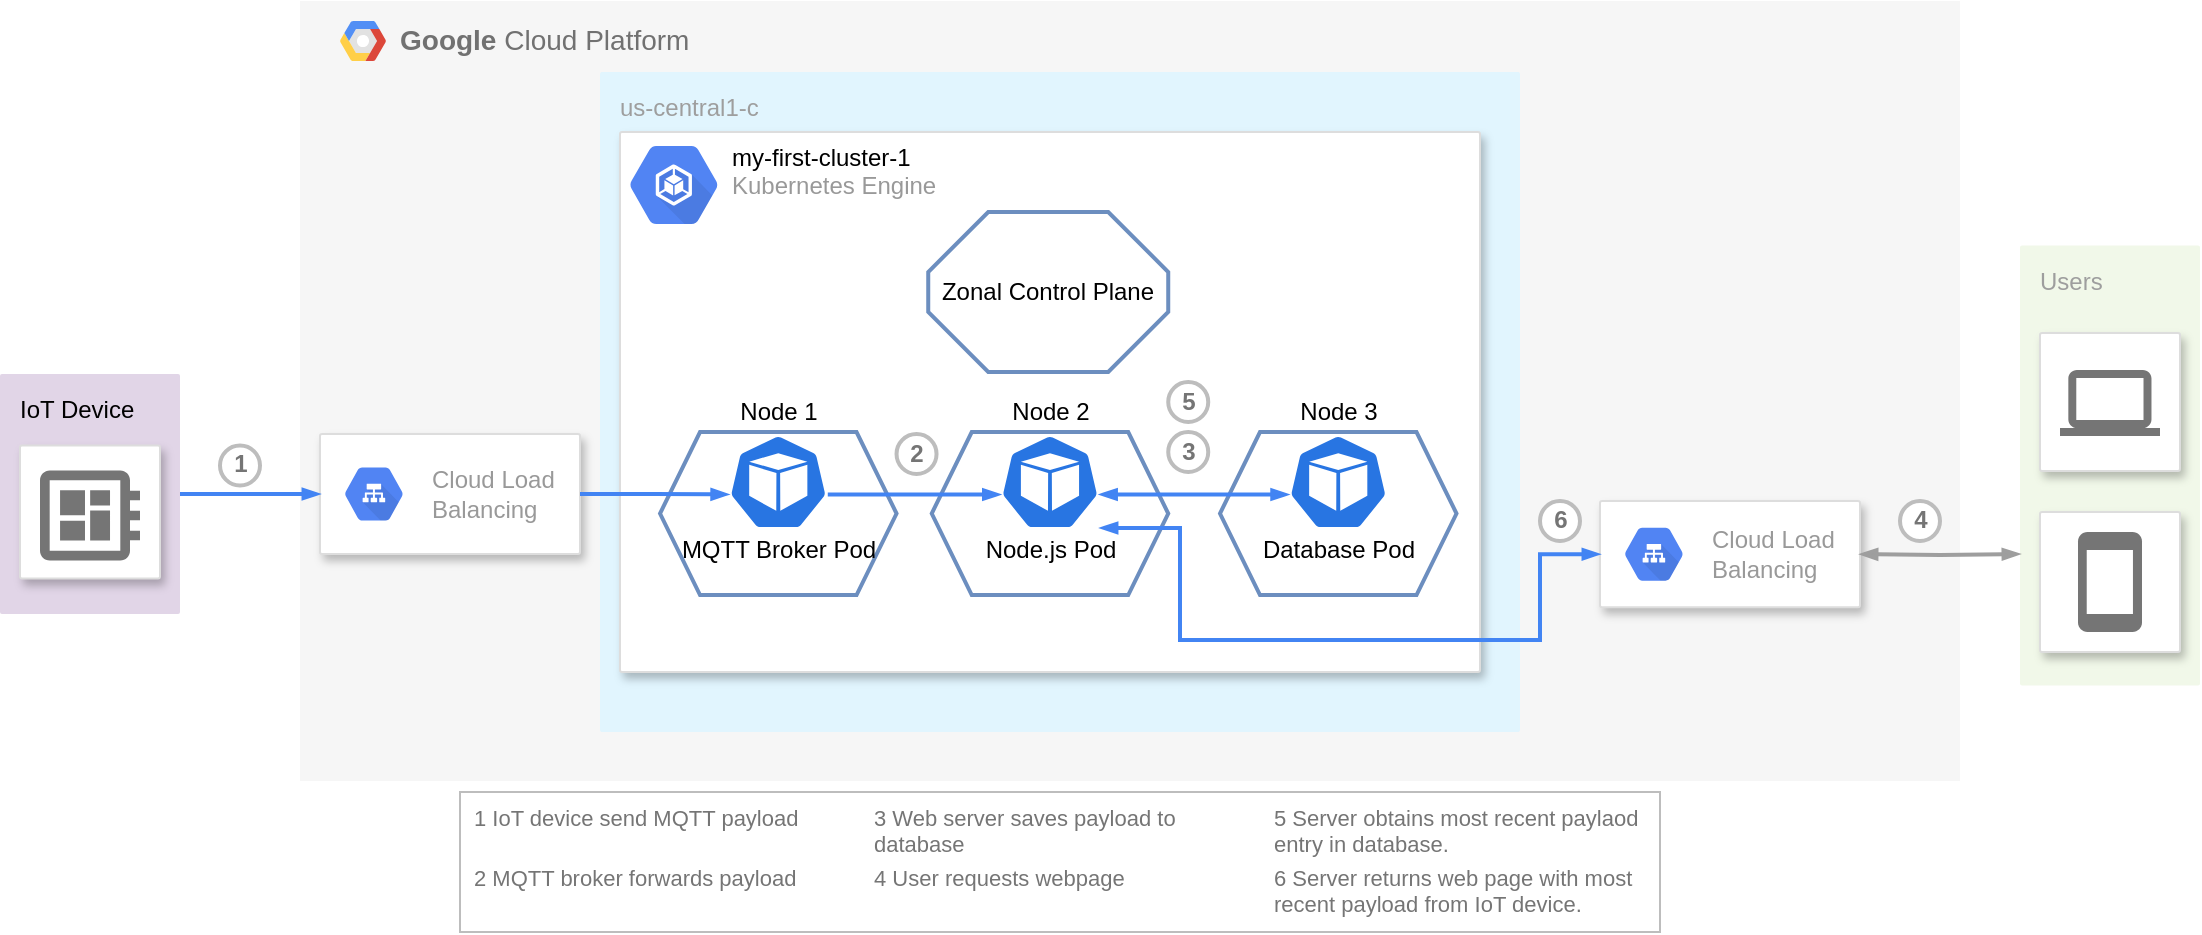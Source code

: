 <mxfile version="15.8.4" type="device"><diagram id="f106602c-feb2-e66a-4537-3a34d633f6aa" name="Page-1"><mxGraphModel dx="1489" dy="927" grid="1" gridSize="10" guides="1" tooltips="1" connect="1" arrows="1" fold="1" page="1" pageScale="1" pageWidth="1169" pageHeight="827" background="none" math="0" shadow="0"><root><mxCell id="0"/><mxCell id="1" parent="0"/><mxCell id="14" value="&lt;b&gt;Google &lt;/b&gt;Cloud Platform" style="fillColor=#F6F6F6;strokeColor=none;shadow=0;gradientColor=none;fontSize=14;align=left;spacing=10;fontColor=#717171;9E9E9E;verticalAlign=top;spacingTop=-4;fontStyle=0;spacingLeft=40;html=1;" parent="1" vertex="1"><mxGeometry x="170" y="94.5" width="830" height="390" as="geometry"/></mxCell><mxCell id="15" value="" style="shape=mxgraph.gcp2.google_cloud_platform;fillColor=#F6F6F6;strokeColor=none;shadow=0;gradientColor=none;" parent="14" vertex="1"><mxGeometry width="23" height="20" relative="1" as="geometry"><mxPoint x="20" y="10" as="offset"/></mxGeometry></mxCell><mxCell id="747" value="" style="strokeColor=#dddddd;fillColor=#ffffff;shadow=1;strokeWidth=1;rounded=1;absoluteArcSize=1;arcSize=2;fontSize=10;fontColor=#9E9E9E;align=center;html=1;" parent="14" vertex="1"><mxGeometry x="650" y="250.005" width="130" height="53.182" as="geometry"/></mxCell><mxCell id="748" value="Cloud Load&#10;Balancing" style="dashed=0;connectable=0;html=1;fillColor=#5184F3;strokeColor=none;shape=mxgraph.gcp2.hexIcon;prIcon=cloud_load_balancing;part=1;labelPosition=right;verticalLabelPosition=middle;align=left;verticalAlign=middle;spacingLeft=5;fontColor=#999999;fontSize=12;" parent="747" vertex="1"><mxGeometry y="0.5" width="44" height="39" relative="1" as="geometry"><mxPoint x="5" y="-19.5" as="offset"/></mxGeometry></mxCell><mxCell id="776" value="6" style="shape=ellipse;fillColor=#ffffff;strokeColor=#BDBDBD;strokeWidth=2;shadow=0;gradientColor=none;fontColor=#757575;align=center;html=1;fontStyle=1;spacingTop=-1;" parent="14" vertex="1"><mxGeometry x="620" y="250" width="20" height="20" as="geometry"/></mxCell><mxCell id="2oKmw-ygXE8wuTbTgnSJ-818" value="" style="strokeColor=#dddddd;fillColor=#ffffff;shadow=1;strokeWidth=1;rounded=1;absoluteArcSize=1;arcSize=2;fontSize=10;fontColor=#9E9E9E;align=center;html=1;" vertex="1" parent="14"><mxGeometry x="10" y="216.5" width="130" height="60" as="geometry"/></mxCell><mxCell id="2oKmw-ygXE8wuTbTgnSJ-819" value="Cloud Load&#10;Balancing" style="dashed=0;connectable=0;html=1;fillColor=#5184F3;strokeColor=none;shape=mxgraph.gcp2.hexIcon;prIcon=cloud_load_balancing;part=1;labelPosition=right;verticalLabelPosition=middle;align=left;verticalAlign=middle;spacingLeft=5;fontColor=#999999;fontSize=12;" vertex="1" parent="2oKmw-ygXE8wuTbTgnSJ-818"><mxGeometry y="0.5" width="44" height="39" relative="1" as="geometry"><mxPoint x="5" y="-19.5" as="offset"/></mxGeometry></mxCell><mxCell id="774" value="4" style="shape=ellipse;fillColor=#ffffff;strokeColor=#BDBDBD;strokeWidth=2;shadow=0;gradientColor=none;fontColor=#757575;align=center;html=1;fontStyle=1;spacingTop=-1;" parent="14" vertex="1"><mxGeometry x="800" y="250" width="20" height="20" as="geometry"/></mxCell><mxCell id="754" value="us-central1-c" style="rounded=1;absoluteArcSize=1;arcSize=2;html=1;strokeColor=none;gradientColor=none;shadow=0;dashed=0;strokeColor=none;fontSize=12;fontColor=#9E9E9E;align=left;verticalAlign=top;spacing=10;spacingTop=-4;fillColor=#E1F5FE;" parent="1" vertex="1"><mxGeometry x="320" y="130" width="460" height="330" as="geometry"/></mxCell><mxCell id="756" value="Users" style="rounded=1;absoluteArcSize=1;arcSize=2;html=1;strokeColor=none;gradientColor=none;shadow=0;dashed=0;strokeColor=none;fontSize=12;fontColor=#9E9E9E;align=left;verticalAlign=top;spacing=10;spacingTop=-4;fillColor=#F1F8E9;" parent="1" vertex="1"><mxGeometry x="1030" y="216.75" width="90" height="220" as="geometry"/></mxCell><mxCell id="757" style="edgeStyle=orthogonalEdgeStyle;rounded=0;html=1;labelBackgroundColor=none;startFill=1;startSize=4;endArrow=blockThin;endFill=1;endSize=4;jettySize=auto;orthogonalLoop=1;strokeColor=#4284F3;strokeWidth=2;fontSize=12;fontColor=#000000;align=center;dashed=0;entryX=0;entryY=0.5;entryDx=0;entryDy=0;startArrow=none;exitX=1;exitY=0.5;exitDx=0;exitDy=0;" parent="1" source="734" target="2oKmw-ygXE8wuTbTgnSJ-818" edge="1"><mxGeometry relative="1" as="geometry"><mxPoint x="150" y="354" as="sourcePoint"/><mxPoint x="330" y="230" as="targetPoint"/></mxGeometry></mxCell><mxCell id="734" value="IoT Device" style="rounded=1;absoluteArcSize=1;arcSize=2;html=1;strokeColor=#9673a6;shadow=0;dashed=0;strokeColor=none;fontSize=12;align=left;verticalAlign=top;spacing=10;spacingTop=-4;fillColor=#e1d5e7;" parent="1" vertex="1"><mxGeometry x="20" y="281" width="90" height="120" as="geometry"/></mxCell><mxCell id="767" style="edgeStyle=orthogonalEdgeStyle;rounded=0;html=1;labelBackgroundColor=none;startFill=1;startSize=4;endArrow=blockThin;endFill=1;endSize=4;jettySize=auto;orthogonalLoop=1;strokeColor=#9E9E9E;strokeWidth=2;fontSize=12;fontColor=#000000;align=center;dashed=0;startArrow=blockThin;" parent="1" target="747" edge="1"><mxGeometry relative="1" as="geometry"><mxPoint x="1030" y="371" as="sourcePoint"/></mxGeometry></mxCell><mxCell id="749" value="" style="strokeColor=#dddddd;fillColor=#ffffff;shadow=1;strokeWidth=1;rounded=1;absoluteArcSize=1;arcSize=2;labelPosition=center;verticalLabelPosition=middle;align=center;verticalAlign=bottom;spacingLeft=0;fontColor=#999999;fontSize=12;whiteSpace=wrap;spacingBottom=2;html=1;" parent="1" vertex="1"><mxGeometry x="1040" y="260.5" width="70" height="69" as="geometry"/></mxCell><mxCell id="750" value="" style="dashed=0;connectable=0;html=1;fillColor=#757575;strokeColor=none;shape=mxgraph.gcp2.laptop;part=1;" parent="749" vertex="1"><mxGeometry x="0.5" width="50" height="33" relative="1" as="geometry"><mxPoint x="-25" y="18.5" as="offset"/></mxGeometry></mxCell><mxCell id="779" value="" style="fillColor=#ffffff;strokeColor=#BDBDBD;strokeWidth=1;shadow=0;gradientColor=none;fontSize=10;fontColor=#9E9E9E;align=center;html=1;" parent="1" vertex="1"><mxGeometry x="250" y="490" width="600" height="70" as="geometry"/></mxCell><mxCell id="780" value="1 IoT device send MQTT payload" style="strokeColor=none;fillColor=none;fontColor=#757575;align=left;html=1;fontStyle=0;spacingLeft=5;fontSize=11;verticalAlign=top;whiteSpace=wrap;spacingRight=5;" parent="779" vertex="1"><mxGeometry width="200" height="30" relative="1" as="geometry"/></mxCell><mxCell id="781" value="2 MQTT broker forwards payload" style="strokeColor=none;fillColor=none;fontColor=#757575;align=left;html=1;fontStyle=0;spacingLeft=5;fontSize=11;verticalAlign=top;whiteSpace=wrap;spacingRight=5;" parent="779" vertex="1"><mxGeometry width="200" height="30" relative="1" as="geometry"><mxPoint y="30" as="offset"/></mxGeometry></mxCell><mxCell id="782" value="3 Web server saves payload to database" style="strokeColor=none;fillColor=none;fontColor=#757575;align=left;html=1;fontStyle=0;spacingLeft=5;fontSize=11;verticalAlign=top;whiteSpace=wrap;spacingRight=5;" parent="779" vertex="1"><mxGeometry width="200" height="30" relative="1" as="geometry"><mxPoint x="200" as="offset"/></mxGeometry></mxCell><mxCell id="783" value="4 User requests webpage" style="strokeColor=none;fillColor=none;fontColor=#757575;align=left;html=1;fontStyle=0;spacingLeft=5;fontSize=11;verticalAlign=top;whiteSpace=wrap;spacingRight=5;" parent="779" vertex="1"><mxGeometry width="200" height="30" relative="1" as="geometry"><mxPoint x="200" y="30" as="offset"/></mxGeometry></mxCell><mxCell id="784" value="5 Server obtains most recent paylaod entry in database." style="strokeColor=none;fillColor=none;fontColor=#757575;align=left;html=1;fontStyle=0;spacingLeft=5;fontSize=11;verticalAlign=top;whiteSpace=wrap;spacingRight=5;" parent="779" vertex="1"><mxGeometry width="200" height="30" relative="1" as="geometry"><mxPoint x="400" as="offset"/></mxGeometry></mxCell><mxCell id="785" value="6 Server returns web page with most recent payload from IoT device." style="strokeColor=none;fillColor=none;fontColor=#757575;align=left;html=1;fontStyle=0;spacingLeft=5;fontSize=11;verticalAlign=top;whiteSpace=wrap;spacingRight=5;" parent="779" vertex="1"><mxGeometry width="200" height="30" relative="1" as="geometry"><mxPoint x="400" y="30" as="offset"/></mxGeometry></mxCell><mxCell id="2oKmw-ygXE8wuTbTgnSJ-785" value="" style="strokeColor=#dddddd;shadow=1;strokeWidth=1;rounded=1;absoluteArcSize=1;arcSize=2;labelPosition=center;verticalLabelPosition=middle;align=center;verticalAlign=bottom;spacingLeft=0;fontColor=#999999;fontSize=12;whiteSpace=wrap;spacingBottom=2;" vertex="1" parent="1"><mxGeometry x="30" y="316.75" width="70" height="66.5" as="geometry"/></mxCell><mxCell id="2oKmw-ygXE8wuTbTgnSJ-786" value="" style="sketch=0;dashed=0;connectable=0;html=1;fillColor=#757575;strokeColor=none;shape=mxgraph.gcp2.circuit_board;part=1;" vertex="1" parent="2oKmw-ygXE8wuTbTgnSJ-785"><mxGeometry x="0.5" width="50" height="45" relative="1" as="geometry"><mxPoint x="-25" y="12.5" as="offset"/></mxGeometry></mxCell><mxCell id="2oKmw-ygXE8wuTbTgnSJ-790" value="" style="strokeColor=#dddddd;shadow=1;strokeWidth=1;rounded=1;absoluteArcSize=1;arcSize=2;align=right;fillColor=#FFFFFF;" vertex="1" parent="1"><mxGeometry x="330" y="160" width="430" height="270" as="geometry"/></mxCell><mxCell id="2oKmw-ygXE8wuTbTgnSJ-791" value="&lt;font color=&quot;#000000&quot;&gt;my-first-cluster-1&lt;/font&gt;&lt;br&gt;Kubernetes Engine" style="sketch=0;dashed=0;connectable=0;html=1;fillColor=#5184F3;strokeColor=none;shape=mxgraph.gcp2.container_engine;part=1;labelPosition=right;verticalLabelPosition=middle;align=left;verticalAlign=top;spacingLeft=5;fontColor=#999999;fontSize=12;spacingTop=-8;" vertex="1" parent="2oKmw-ygXE8wuTbTgnSJ-790"><mxGeometry width="44" height="39" relative="1" as="geometry"><mxPoint x="5" y="7" as="offset"/></mxGeometry></mxCell><mxCell id="2oKmw-ygXE8wuTbTgnSJ-806" value="Node 1" style="text;html=1;align=center;verticalAlign=middle;resizable=0;points=[];autosize=1;strokeColor=none;fillColor=none;" vertex="1" parent="2oKmw-ygXE8wuTbTgnSJ-790"><mxGeometry x="54.14" y="130" width="50" height="20" as="geometry"/></mxCell><mxCell id="2oKmw-ygXE8wuTbTgnSJ-807" value="Node 2" style="text;html=1;align=center;verticalAlign=middle;resizable=0;points=[];autosize=1;strokeColor=none;fillColor=none;" vertex="1" parent="2oKmw-ygXE8wuTbTgnSJ-790"><mxGeometry x="190" y="130" width="50" height="20" as="geometry"/></mxCell><mxCell id="2oKmw-ygXE8wuTbTgnSJ-814" value="" style="group" vertex="1" connectable="0" parent="2oKmw-ygXE8wuTbTgnSJ-790"><mxGeometry x="300" y="149.999" width="118.25" height="81.509" as="geometry"/></mxCell><mxCell id="2oKmw-ygXE8wuTbTgnSJ-802" value="" style="shape=hexagon;perimeter=hexagonPerimeter2;whiteSpace=wrap;html=1;fixedSize=1;align=center;strokeColor=#6c8ebf;fillColor=default;strokeWidth=2;" vertex="1" parent="2oKmw-ygXE8wuTbTgnSJ-814"><mxGeometry width="118.25" height="81.509" as="geometry"/></mxCell><mxCell id="2oKmw-ygXE8wuTbTgnSJ-805" value="" style="sketch=0;html=1;dashed=0;whitespace=wrap;fillColor=#2875E2;strokeColor=#ffffff;points=[[0.005,0.63,0],[0.1,0.2,0],[0.9,0.2,0],[0.5,0,0],[0.995,0.63,0],[0.72,0.99,0],[0.5,1,0],[0.28,0.99,0]];shape=mxgraph.kubernetes.icon;prIcon=pod;align=center;" vertex="1" parent="2oKmw-ygXE8wuTbTgnSJ-814"><mxGeometry x="34.12" y="1.001" width="50" height="48" as="geometry"/></mxCell><mxCell id="2oKmw-ygXE8wuTbTgnSJ-811" value="Database Pod" style="text;html=1;align=center;verticalAlign=middle;resizable=0;points=[];autosize=1;strokeColor=none;fillColor=none;" vertex="1" parent="2oKmw-ygXE8wuTbTgnSJ-814"><mxGeometry x="14.13" y="49.001" width="90" height="20" as="geometry"/></mxCell><mxCell id="2oKmw-ygXE8wuTbTgnSJ-808" value="Node 3" style="text;html=1;align=center;verticalAlign=middle;resizable=0;points=[];autosize=1;strokeColor=none;fillColor=none;" vertex="1" parent="2oKmw-ygXE8wuTbTgnSJ-814"><mxGeometry x="34.12" y="-19.999" width="50" height="20" as="geometry"/></mxCell><mxCell id="2oKmw-ygXE8wuTbTgnSJ-817" value="Zonal Control Plane" style="whiteSpace=wrap;html=1;shape=mxgraph.basic.octagon2;align=center;verticalAlign=middle;dx=15;strokeColor=#6C8EBF;strokeWidth=2;fillColor=default;" vertex="1" parent="2oKmw-ygXE8wuTbTgnSJ-790"><mxGeometry x="154.12" y="40" width="120" height="80" as="geometry"/></mxCell><mxCell id="2oKmw-ygXE8wuTbTgnSJ-813" value="" style="group" vertex="1" connectable="0" parent="2oKmw-ygXE8wuTbTgnSJ-790"><mxGeometry x="20.02" y="149.999" width="138.25" height="81.509" as="geometry"/></mxCell><mxCell id="2oKmw-ygXE8wuTbTgnSJ-801" value="" style="shape=hexagon;perimeter=hexagonPerimeter2;whiteSpace=wrap;html=1;fixedSize=1;align=center;strokeColor=#6c8ebf;fillColor=default;strokeWidth=2;" vertex="1" parent="2oKmw-ygXE8wuTbTgnSJ-813"><mxGeometry width="118.25" height="81.509" as="geometry"/></mxCell><mxCell id="2oKmw-ygXE8wuTbTgnSJ-804" value="" style="sketch=0;html=1;dashed=0;whitespace=wrap;fillColor=#2875E2;strokeColor=#ffffff;points=[[0.005,0.63,0],[0.1,0.2,0],[0.9,0.2,0],[0.5,0,0],[0.995,0.63,0],[0.72,0.99,0],[0.5,1,0],[0.28,0.99,0]];shape=mxgraph.kubernetes.icon;prIcon=pod;align=center;" vertex="1" parent="2oKmw-ygXE8wuTbTgnSJ-813"><mxGeometry x="34.12" y="1.001" width="50" height="48" as="geometry"/></mxCell><mxCell id="2oKmw-ygXE8wuTbTgnSJ-810" value="MQTT Broker Pod" style="text;html=1;align=center;verticalAlign=middle;resizable=0;points=[];autosize=1;strokeColor=none;fillColor=none;" vertex="1" parent="2oKmw-ygXE8wuTbTgnSJ-813"><mxGeometry x="4.12" y="49.001" width="110" height="20" as="geometry"/></mxCell><mxCell id="2oKmw-ygXE8wuTbTgnSJ-866" value="2" style="shape=ellipse;fillColor=#ffffff;strokeColor=#BDBDBD;strokeWidth=2;shadow=0;gradientColor=none;fontColor=#757575;align=center;html=1;fontStyle=1;spacingTop=-1;" vertex="1" parent="2oKmw-ygXE8wuTbTgnSJ-813"><mxGeometry x="118.25" y="1.001" width="20" height="20" as="geometry"/></mxCell><mxCell id="2oKmw-ygXE8wuTbTgnSJ-820" value="" style="group" vertex="1" connectable="0" parent="2oKmw-ygXE8wuTbTgnSJ-790"><mxGeometry x="155.87" y="149.999" width="118.25" height="81.509" as="geometry"/></mxCell><mxCell id="2oKmw-ygXE8wuTbTgnSJ-800" value="" style="shape=hexagon;perimeter=hexagonPerimeter2;whiteSpace=wrap;html=1;fixedSize=1;align=center;strokeColor=#6c8ebf;fillColor=default;strokeWidth=2;" vertex="1" parent="2oKmw-ygXE8wuTbTgnSJ-820"><mxGeometry width="118.25" height="81.509" as="geometry"/></mxCell><mxCell id="2oKmw-ygXE8wuTbTgnSJ-803" value="" style="sketch=0;html=1;dashed=0;whitespace=wrap;fillColor=#2875E2;strokeColor=#ffffff;points=[[0.005,0.63,0],[0.1,0.2,0],[0.9,0.2,0],[0.5,0,0],[0.995,0.63,0],[0.72,0.99,0],[0.5,1,0],[0.28,0.99,0]];shape=mxgraph.kubernetes.icon;prIcon=pod;align=center;" vertex="1" parent="2oKmw-ygXE8wuTbTgnSJ-820"><mxGeometry x="34.12" y="1.001" width="50" height="48" as="geometry"/></mxCell><mxCell id="2oKmw-ygXE8wuTbTgnSJ-809" value="Node.js Pod" style="text;html=1;align=center;verticalAlign=middle;resizable=0;points=[];autosize=1;strokeColor=none;fillColor=none;" vertex="1" parent="2oKmw-ygXE8wuTbTgnSJ-820"><mxGeometry x="19.13" y="49.001" width="80" height="20" as="geometry"/></mxCell><mxCell id="2oKmw-ygXE8wuTbTgnSJ-825" style="edgeStyle=orthogonalEdgeStyle;rounded=0;html=1;labelBackgroundColor=none;startFill=1;startSize=4;endArrow=blockThin;endFill=1;endSize=4;jettySize=auto;orthogonalLoop=1;strokeColor=#4284F3;strokeWidth=2;fontSize=12;fontColor=#000000;align=center;dashed=0;exitX=0.005;exitY=0.63;exitDx=0;exitDy=0;entryX=0.995;entryY=0.63;entryDx=0;entryDy=0;startArrow=blockThin;exitPerimeter=0;entryPerimeter=0;" edge="1" parent="2oKmw-ygXE8wuTbTgnSJ-790" source="2oKmw-ygXE8wuTbTgnSJ-805" target="2oKmw-ygXE8wuTbTgnSJ-803"><mxGeometry relative="1" as="geometry"><mxPoint x="490" y="264" as="sourcePoint"/><mxPoint x="224.995" y="241.509" as="targetPoint"/></mxGeometry></mxCell><mxCell id="773" value="3" style="shape=ellipse;fillColor=#ffffff;strokeColor=#BDBDBD;strokeWidth=2;shadow=0;gradientColor=none;fontColor=#757575;align=center;html=1;fontStyle=1;spacingTop=-1;" parent="2oKmw-ygXE8wuTbTgnSJ-790" vertex="1"><mxGeometry x="274.12" y="150" width="20" height="20" as="geometry"/></mxCell><mxCell id="775" value="5" style="shape=ellipse;fillColor=#ffffff;strokeColor=#BDBDBD;strokeWidth=2;shadow=0;gradientColor=none;fontColor=#757575;align=center;html=1;fontStyle=1;spacingTop=-1;" parent="2oKmw-ygXE8wuTbTgnSJ-790" vertex="1"><mxGeometry x="274.12" y="125" width="20" height="20" as="geometry"/></mxCell><mxCell id="2oKmw-ygXE8wuTbTgnSJ-867" style="edgeStyle=orthogonalEdgeStyle;rounded=0;html=1;labelBackgroundColor=none;startFill=1;startSize=4;endArrow=blockThin;endFill=1;endSize=4;jettySize=auto;orthogonalLoop=1;strokeColor=#4284F3;strokeWidth=2;fontSize=12;fontColor=#000000;align=center;dashed=0;exitX=0.995;exitY=0.63;exitDx=0;exitDy=0;entryX=0.005;entryY=0.63;entryDx=0;entryDy=0;entryPerimeter=0;exitPerimeter=0;" edge="1" parent="2oKmw-ygXE8wuTbTgnSJ-790" source="2oKmw-ygXE8wuTbTgnSJ-804" target="2oKmw-ygXE8wuTbTgnSJ-803"><mxGeometry relative="1" as="geometry"><mxPoint x="-20" y="204" as="sourcePoint"/><mxPoint x="30" y="204" as="targetPoint"/></mxGeometry></mxCell><mxCell id="2oKmw-ygXE8wuTbTgnSJ-816" style="edgeStyle=orthogonalEdgeStyle;rounded=0;html=1;labelBackgroundColor=none;startFill=1;startSize=4;endArrow=blockThin;endFill=1;endSize=4;jettySize=auto;orthogonalLoop=1;strokeColor=#4284F3;strokeWidth=2;fontSize=12;fontColor=#000000;align=center;dashed=0;exitX=0;exitY=0.5;exitDx=0;exitDy=0;startArrow=blockThin;" edge="1" parent="1" source="747" target="2oKmw-ygXE8wuTbTgnSJ-803"><mxGeometry relative="1" as="geometry"><mxPoint x="270" y="240" as="sourcePoint"/><mxPoint x="340" y="240" as="targetPoint"/><Array as="points"><mxPoint x="790" y="371"/><mxPoint x="790" y="414"/><mxPoint x="610" y="414"/><mxPoint x="610" y="358"/></Array></mxGeometry></mxCell><mxCell id="2oKmw-ygXE8wuTbTgnSJ-821" style="edgeStyle=orthogonalEdgeStyle;rounded=0;html=1;labelBackgroundColor=none;startFill=1;startSize=4;endArrow=blockThin;endFill=1;endSize=4;jettySize=auto;orthogonalLoop=1;strokeColor=#4284F3;strokeWidth=2;fontSize=12;fontColor=#000000;align=center;dashed=0;exitX=1;exitY=0.5;exitDx=0;exitDy=0;entryX=0.005;entryY=0.63;entryDx=0;entryDy=0;entryPerimeter=0;" edge="1" parent="1" source="2oKmw-ygXE8wuTbTgnSJ-818" target="2oKmw-ygXE8wuTbTgnSJ-804"><mxGeometry relative="1" as="geometry"><mxPoint x="790" y="424" as="sourcePoint"/><mxPoint x="350" y="354" as="targetPoint"/></mxGeometry></mxCell><mxCell id="2oKmw-ygXE8wuTbTgnSJ-868" value="1" style="shape=ellipse;fillColor=#ffffff;strokeColor=#BDBDBD;strokeWidth=2;shadow=0;gradientColor=none;fontColor=#757575;align=center;html=1;fontStyle=1;spacingTop=-1;" vertex="1" parent="1"><mxGeometry x="130" y="316.75" width="20" height="20" as="geometry"/></mxCell><mxCell id="2oKmw-ygXE8wuTbTgnSJ-869" value="" style="strokeColor=#dddddd;shadow=1;strokeWidth=1;rounded=1;absoluteArcSize=1;arcSize=2;labelPosition=center;verticalLabelPosition=middle;align=center;verticalAlign=bottom;spacingLeft=0;fontColor=#999999;fontSize=12;whiteSpace=wrap;spacingBottom=2;fillColor=default;" vertex="1" parent="1"><mxGeometry x="1040" y="350" width="70" height="70" as="geometry"/></mxCell><mxCell id="2oKmw-ygXE8wuTbTgnSJ-870" value="" style="sketch=0;dashed=0;connectable=0;html=1;fillColor=#757575;strokeColor=none;shape=mxgraph.gcp2.phone;part=1;fontSize=9;align=center;" vertex="1" parent="2oKmw-ygXE8wuTbTgnSJ-869"><mxGeometry x="0.5" width="32" height="50" relative="1" as="geometry"><mxPoint x="-16" y="10" as="offset"/></mxGeometry></mxCell></root></mxGraphModel></diagram></mxfile>
